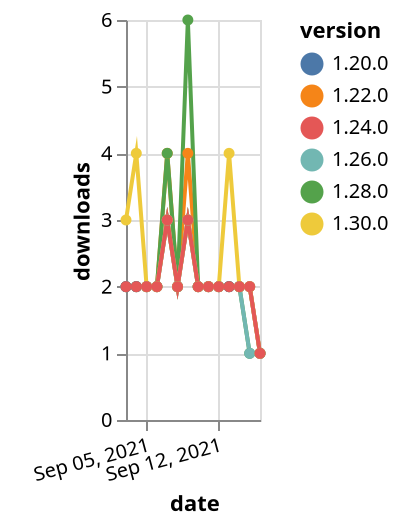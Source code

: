 {"$schema": "https://vega.github.io/schema/vega-lite/v5.json", "description": "A simple bar chart with embedded data.", "data": {"values": [{"date": "2021-09-03", "total": 2023, "delta": 2, "version": "1.22.0"}, {"date": "2021-09-04", "total": 2025, "delta": 2, "version": "1.22.0"}, {"date": "2021-09-05", "total": 2027, "delta": 2, "version": "1.22.0"}, {"date": "2021-09-06", "total": 2029, "delta": 2, "version": "1.22.0"}, {"date": "2021-09-07", "total": 2033, "delta": 4, "version": "1.22.0"}, {"date": "2021-09-08", "total": 2035, "delta": 2, "version": "1.22.0"}, {"date": "2021-09-09", "total": 2039, "delta": 4, "version": "1.22.0"}, {"date": "2021-09-10", "total": 2041, "delta": 2, "version": "1.22.0"}, {"date": "2021-09-11", "total": 2043, "delta": 2, "version": "1.22.0"}, {"date": "2021-09-12", "total": 2045, "delta": 2, "version": "1.22.0"}, {"date": "2021-09-13", "total": 2047, "delta": 2, "version": "1.22.0"}, {"date": "2021-09-14", "total": 2049, "delta": 2, "version": "1.22.0"}, {"date": "2021-09-15", "total": 2051, "delta": 2, "version": "1.22.0"}, {"date": "2021-09-16", "total": 2052, "delta": 1, "version": "1.22.0"}, {"date": "2021-09-03", "total": 734, "delta": 2, "version": "1.28.0"}, {"date": "2021-09-04", "total": 736, "delta": 2, "version": "1.28.0"}, {"date": "2021-09-05", "total": 738, "delta": 2, "version": "1.28.0"}, {"date": "2021-09-06", "total": 740, "delta": 2, "version": "1.28.0"}, {"date": "2021-09-07", "total": 744, "delta": 4, "version": "1.28.0"}, {"date": "2021-09-08", "total": 746, "delta": 2, "version": "1.28.0"}, {"date": "2021-09-09", "total": 752, "delta": 6, "version": "1.28.0"}, {"date": "2021-09-10", "total": 754, "delta": 2, "version": "1.28.0"}, {"date": "2021-09-11", "total": 756, "delta": 2, "version": "1.28.0"}, {"date": "2021-09-12", "total": 758, "delta": 2, "version": "1.28.0"}, {"date": "2021-09-13", "total": 760, "delta": 2, "version": "1.28.0"}, {"date": "2021-09-14", "total": 762, "delta": 2, "version": "1.28.0"}, {"date": "2021-09-15", "total": 763, "delta": 1, "version": "1.28.0"}, {"date": "2021-09-16", "total": 764, "delta": 1, "version": "1.28.0"}, {"date": "2021-09-03", "total": 1024, "delta": 2, "version": "1.26.0"}, {"date": "2021-09-04", "total": 1026, "delta": 2, "version": "1.26.0"}, {"date": "2021-09-05", "total": 1028, "delta": 2, "version": "1.26.0"}, {"date": "2021-09-06", "total": 1030, "delta": 2, "version": "1.26.0"}, {"date": "2021-09-07", "total": 1033, "delta": 3, "version": "1.26.0"}, {"date": "2021-09-08", "total": 1035, "delta": 2, "version": "1.26.0"}, {"date": "2021-09-09", "total": 1038, "delta": 3, "version": "1.26.0"}, {"date": "2021-09-10", "total": 1040, "delta": 2, "version": "1.26.0"}, {"date": "2021-09-11", "total": 1042, "delta": 2, "version": "1.26.0"}, {"date": "2021-09-12", "total": 1044, "delta": 2, "version": "1.26.0"}, {"date": "2021-09-13", "total": 1046, "delta": 2, "version": "1.26.0"}, {"date": "2021-09-14", "total": 1048, "delta": 2, "version": "1.26.0"}, {"date": "2021-09-15", "total": 1049, "delta": 1, "version": "1.26.0"}, {"date": "2021-09-16", "total": 1050, "delta": 1, "version": "1.26.0"}, {"date": "2021-09-03", "total": 2081, "delta": 2, "version": "1.20.0"}, {"date": "2021-09-04", "total": 2083, "delta": 2, "version": "1.20.0"}, {"date": "2021-09-05", "total": 2085, "delta": 2, "version": "1.20.0"}, {"date": "2021-09-06", "total": 2087, "delta": 2, "version": "1.20.0"}, {"date": "2021-09-07", "total": 2090, "delta": 3, "version": "1.20.0"}, {"date": "2021-09-08", "total": 2092, "delta": 2, "version": "1.20.0"}, {"date": "2021-09-09", "total": 2095, "delta": 3, "version": "1.20.0"}, {"date": "2021-09-10", "total": 2097, "delta": 2, "version": "1.20.0"}, {"date": "2021-09-11", "total": 2099, "delta": 2, "version": "1.20.0"}, {"date": "2021-09-12", "total": 2101, "delta": 2, "version": "1.20.0"}, {"date": "2021-09-13", "total": 2103, "delta": 2, "version": "1.20.0"}, {"date": "2021-09-14", "total": 2105, "delta": 2, "version": "1.20.0"}, {"date": "2021-09-15", "total": 2107, "delta": 2, "version": "1.20.0"}, {"date": "2021-09-16", "total": 2108, "delta": 1, "version": "1.20.0"}, {"date": "2021-09-03", "total": 240, "delta": 3, "version": "1.30.0"}, {"date": "2021-09-04", "total": 244, "delta": 4, "version": "1.30.0"}, {"date": "2021-09-05", "total": 246, "delta": 2, "version": "1.30.0"}, {"date": "2021-09-06", "total": 248, "delta": 2, "version": "1.30.0"}, {"date": "2021-09-07", "total": 251, "delta": 3, "version": "1.30.0"}, {"date": "2021-09-08", "total": 253, "delta": 2, "version": "1.30.0"}, {"date": "2021-09-09", "total": 256, "delta": 3, "version": "1.30.0"}, {"date": "2021-09-10", "total": 258, "delta": 2, "version": "1.30.0"}, {"date": "2021-09-11", "total": 260, "delta": 2, "version": "1.30.0"}, {"date": "2021-09-12", "total": 262, "delta": 2, "version": "1.30.0"}, {"date": "2021-09-13", "total": 266, "delta": 4, "version": "1.30.0"}, {"date": "2021-09-14", "total": 268, "delta": 2, "version": "1.30.0"}, {"date": "2021-09-15", "total": 270, "delta": 2, "version": "1.30.0"}, {"date": "2021-09-16", "total": 271, "delta": 1, "version": "1.30.0"}, {"date": "2021-09-03", "total": 1483, "delta": 2, "version": "1.24.0"}, {"date": "2021-09-04", "total": 1485, "delta": 2, "version": "1.24.0"}, {"date": "2021-09-05", "total": 1487, "delta": 2, "version": "1.24.0"}, {"date": "2021-09-06", "total": 1489, "delta": 2, "version": "1.24.0"}, {"date": "2021-09-07", "total": 1492, "delta": 3, "version": "1.24.0"}, {"date": "2021-09-08", "total": 1494, "delta": 2, "version": "1.24.0"}, {"date": "2021-09-09", "total": 1497, "delta": 3, "version": "1.24.0"}, {"date": "2021-09-10", "total": 1499, "delta": 2, "version": "1.24.0"}, {"date": "2021-09-11", "total": 1501, "delta": 2, "version": "1.24.0"}, {"date": "2021-09-12", "total": 1503, "delta": 2, "version": "1.24.0"}, {"date": "2021-09-13", "total": 1505, "delta": 2, "version": "1.24.0"}, {"date": "2021-09-14", "total": 1507, "delta": 2, "version": "1.24.0"}, {"date": "2021-09-15", "total": 1509, "delta": 2, "version": "1.24.0"}, {"date": "2021-09-16", "total": 1510, "delta": 1, "version": "1.24.0"}]}, "width": "container", "mark": {"type": "line", "point": {"filled": true}}, "encoding": {"x": {"field": "date", "type": "temporal", "timeUnit": "yearmonthdate", "title": "date", "axis": {"labelAngle": -15}}, "y": {"field": "delta", "type": "quantitative", "title": "downloads"}, "color": {"field": "version", "type": "nominal"}, "tooltip": {"field": "delta"}}}